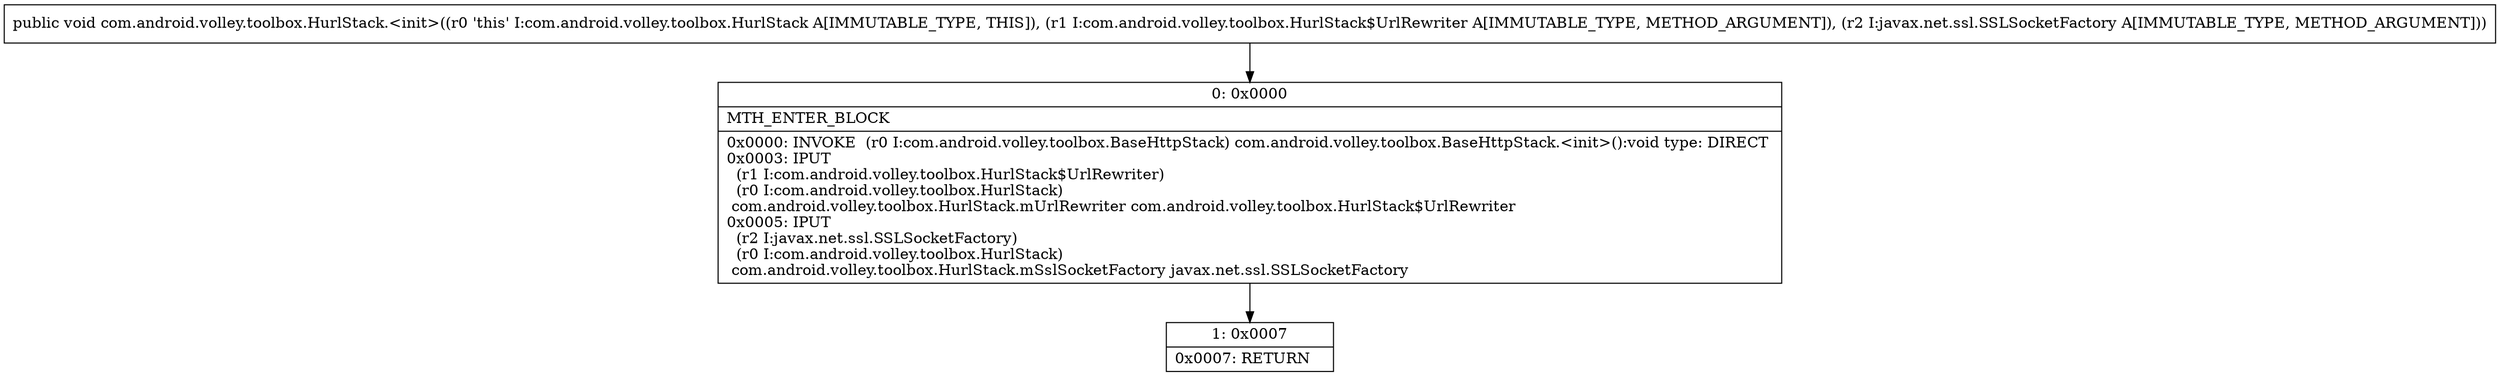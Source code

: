 digraph "CFG forcom.android.volley.toolbox.HurlStack.\<init\>(Lcom\/android\/volley\/toolbox\/HurlStack$UrlRewriter;Ljavax\/net\/ssl\/SSLSocketFactory;)V" {
Node_0 [shape=record,label="{0\:\ 0x0000|MTH_ENTER_BLOCK\l|0x0000: INVOKE  (r0 I:com.android.volley.toolbox.BaseHttpStack) com.android.volley.toolbox.BaseHttpStack.\<init\>():void type: DIRECT \l0x0003: IPUT  \l  (r1 I:com.android.volley.toolbox.HurlStack$UrlRewriter)\l  (r0 I:com.android.volley.toolbox.HurlStack)\l com.android.volley.toolbox.HurlStack.mUrlRewriter com.android.volley.toolbox.HurlStack$UrlRewriter \l0x0005: IPUT  \l  (r2 I:javax.net.ssl.SSLSocketFactory)\l  (r0 I:com.android.volley.toolbox.HurlStack)\l com.android.volley.toolbox.HurlStack.mSslSocketFactory javax.net.ssl.SSLSocketFactory \l}"];
Node_1 [shape=record,label="{1\:\ 0x0007|0x0007: RETURN   \l}"];
MethodNode[shape=record,label="{public void com.android.volley.toolbox.HurlStack.\<init\>((r0 'this' I:com.android.volley.toolbox.HurlStack A[IMMUTABLE_TYPE, THIS]), (r1 I:com.android.volley.toolbox.HurlStack$UrlRewriter A[IMMUTABLE_TYPE, METHOD_ARGUMENT]), (r2 I:javax.net.ssl.SSLSocketFactory A[IMMUTABLE_TYPE, METHOD_ARGUMENT])) }"];
MethodNode -> Node_0;
Node_0 -> Node_1;
}

